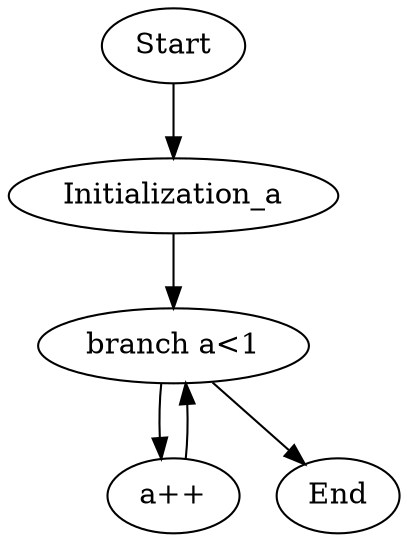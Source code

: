 Digraph main {
Start -> Initialization_a;
Initialization_a -> "branch a<1";
"branch a<1" -> "a++";
"a++" -> "branch a<1";
"branch a<1" -> End;
}
